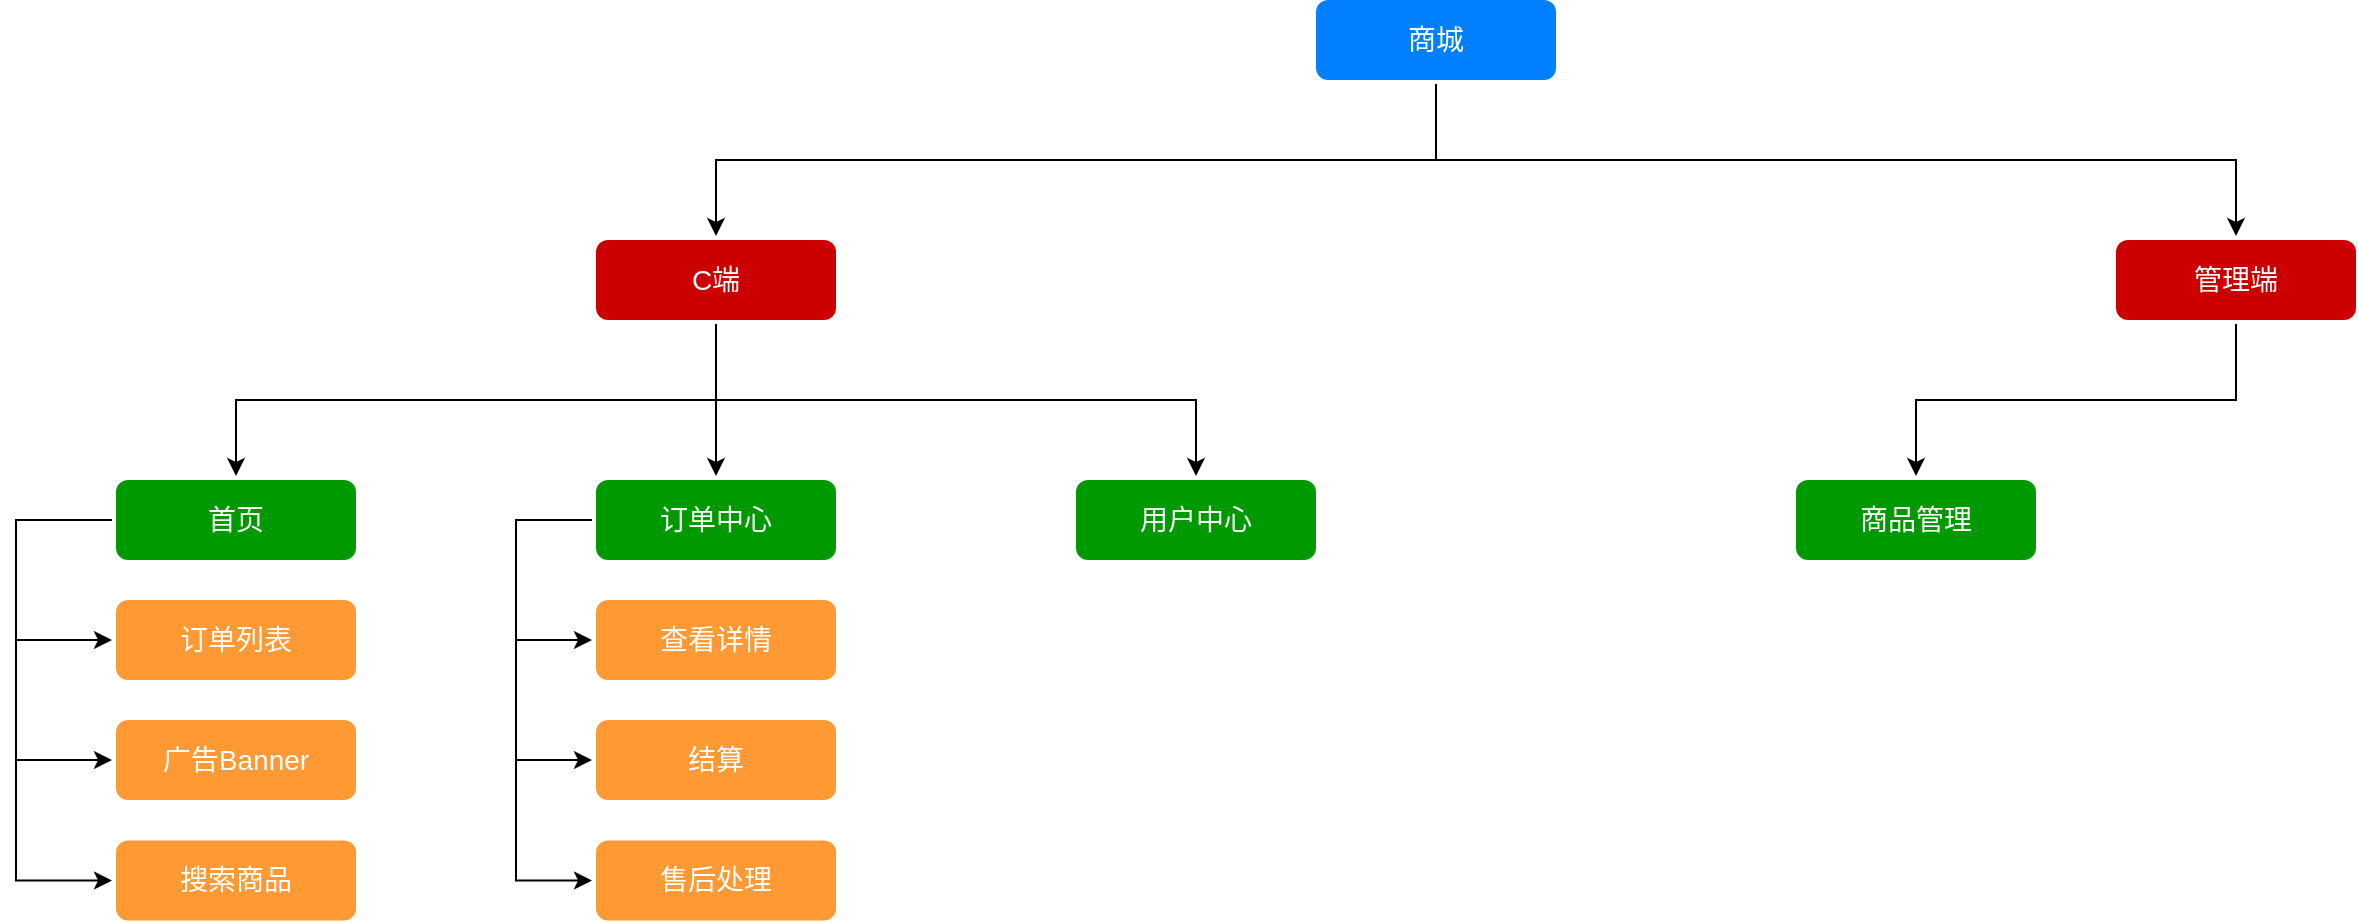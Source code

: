 <mxfile version="13.6.5" type="github">
  <diagram name="Page-1" id="2c0d36ab-eaac-3732-788b-9136903baeff">
    <mxGraphModel dx="1718" dy="935" grid="1" gridSize="10" guides="1" tooltips="1" connect="1" arrows="1" fold="1" page="1" pageScale="1.5" pageWidth="1169" pageHeight="827" background="#ffffff" math="0" shadow="0">
      <root>
        <mxCell id="0" />
        <mxCell id="1" parent="0" />
        <mxCell id="Q5sC5LlM7Lq_minIbHFJ-141" value="" style="edgeStyle=elbowEdgeStyle;rounded=0;orthogonalLoop=1;jettySize=auto;elbow=vertical;html=1;" edge="1" parent="1" source="Q5sC5LlM7Lq_minIbHFJ-123" target="Q5sC5LlM7Lq_minIbHFJ-140">
          <mxGeometry relative="1" as="geometry" />
        </mxCell>
        <mxCell id="Q5sC5LlM7Lq_minIbHFJ-143" value="" style="edgeStyle=elbowEdgeStyle;rounded=0;orthogonalLoop=1;jettySize=auto;elbow=vertical;html=1;" edge="1" parent="1" source="Q5sC5LlM7Lq_minIbHFJ-123" target="Q5sC5LlM7Lq_minIbHFJ-142">
          <mxGeometry relative="1" as="geometry" />
        </mxCell>
        <mxCell id="Q5sC5LlM7Lq_minIbHFJ-123" value="商城" style="rounded=1;whiteSpace=wrap;html=1;strokeColor=none;strokeWidth=3;perimeterSpacing=2;fontSize=14;fontColor=#FFFFFF;fillColor=#007FFF;" vertex="1" parent="1">
          <mxGeometry x="720" y="200" width="120" height="40" as="geometry" />
        </mxCell>
        <mxCell id="Q5sC5LlM7Lq_minIbHFJ-147" value="" style="edgeStyle=elbowEdgeStyle;rounded=0;orthogonalLoop=1;jettySize=auto;elbow=vertical;html=1;" edge="1" parent="1" source="Q5sC5LlM7Lq_minIbHFJ-140" target="Q5sC5LlM7Lq_minIbHFJ-146">
          <mxGeometry relative="1" as="geometry" />
        </mxCell>
        <mxCell id="Q5sC5LlM7Lq_minIbHFJ-149" value="" style="edgeStyle=elbowEdgeStyle;rounded=0;orthogonalLoop=1;jettySize=auto;elbow=vertical;html=1;" edge="1" parent="1" source="Q5sC5LlM7Lq_minIbHFJ-140" target="Q5sC5LlM7Lq_minIbHFJ-148">
          <mxGeometry relative="1" as="geometry" />
        </mxCell>
        <mxCell id="Q5sC5LlM7Lq_minIbHFJ-151" value="" style="edgeStyle=elbowEdgeStyle;rounded=0;orthogonalLoop=1;jettySize=auto;elbow=vertical;html=1;" edge="1" parent="1" source="Q5sC5LlM7Lq_minIbHFJ-140" target="Q5sC5LlM7Lq_minIbHFJ-150">
          <mxGeometry relative="1" as="geometry" />
        </mxCell>
        <mxCell id="Q5sC5LlM7Lq_minIbHFJ-140" value="C端" style="rounded=1;whiteSpace=wrap;html=1;strokeColor=none;strokeWidth=3;perimeterSpacing=2;fontSize=14;fontColor=#FFFFFF;fillColor=#CC0000;" vertex="1" parent="1">
          <mxGeometry x="360" y="320" width="120" height="40" as="geometry" />
        </mxCell>
        <mxCell id="Q5sC5LlM7Lq_minIbHFJ-153" value="" style="edgeStyle=elbowEdgeStyle;rounded=0;orthogonalLoop=1;jettySize=auto;elbow=vertical;html=1;" edge="1" parent="1" source="Q5sC5LlM7Lq_minIbHFJ-142" target="Q5sC5LlM7Lq_minIbHFJ-152">
          <mxGeometry relative="1" as="geometry" />
        </mxCell>
        <mxCell id="Q5sC5LlM7Lq_minIbHFJ-142" value="管理端" style="rounded=1;whiteSpace=wrap;html=1;strokeColor=none;strokeWidth=3;perimeterSpacing=2;fontSize=14;fontColor=#FFFFFF;fillColor=#CC0000;" vertex="1" parent="1">
          <mxGeometry x="1120" y="320" width="120" height="40" as="geometry" />
        </mxCell>
        <mxCell id="Q5sC5LlM7Lq_minIbHFJ-167" style="edgeStyle=elbowEdgeStyle;rounded=0;orthogonalLoop=1;jettySize=auto;elbow=vertical;html=1;exitX=0;exitY=0.5;exitDx=0;exitDy=0;entryX=0;entryY=0.5;entryDx=0;entryDy=0;" edge="1" parent="1" source="Q5sC5LlM7Lq_minIbHFJ-146" target="Q5sC5LlM7Lq_minIbHFJ-158">
          <mxGeometry relative="1" as="geometry">
            <Array as="points">
              <mxPoint x="70" y="520" />
              <mxPoint x="70" y="510" />
            </Array>
          </mxGeometry>
        </mxCell>
        <mxCell id="Q5sC5LlM7Lq_minIbHFJ-170" style="edgeStyle=elbowEdgeStyle;rounded=0;orthogonalLoop=1;jettySize=auto;elbow=vertical;html=1;exitX=0;exitY=0.5;exitDx=0;exitDy=0;entryX=0;entryY=0.5;entryDx=0;entryDy=0;" edge="1" parent="1" source="Q5sC5LlM7Lq_minIbHFJ-146" target="Q5sC5LlM7Lq_minIbHFJ-168">
          <mxGeometry relative="1" as="geometry">
            <Array as="points">
              <mxPoint x="70" y="520" />
            </Array>
          </mxGeometry>
        </mxCell>
        <mxCell id="Q5sC5LlM7Lq_minIbHFJ-171" style="edgeStyle=elbowEdgeStyle;rounded=0;orthogonalLoop=1;jettySize=auto;elbow=vertical;html=1;exitX=0;exitY=0.5;exitDx=0;exitDy=0;entryX=0;entryY=0.5;entryDx=0;entryDy=0;" edge="1" parent="1" source="Q5sC5LlM7Lq_minIbHFJ-146" target="Q5sC5LlM7Lq_minIbHFJ-169">
          <mxGeometry relative="1" as="geometry">
            <Array as="points">
              <mxPoint x="70" y="600" />
            </Array>
          </mxGeometry>
        </mxCell>
        <mxCell id="Q5sC5LlM7Lq_minIbHFJ-146" value="首页" style="rounded=1;whiteSpace=wrap;html=1;strokeColor=none;strokeWidth=3;perimeterSpacing=2;fontSize=14;fontColor=#FFFFFF;fillColor=#009900;" vertex="1" parent="1">
          <mxGeometry x="120" y="440" width="120" height="40" as="geometry" />
        </mxCell>
        <mxCell id="Q5sC5LlM7Lq_minIbHFJ-174" style="rounded=0;orthogonalLoop=1;jettySize=auto;html=1;exitX=0;exitY=0.5;exitDx=0;exitDy=0;entryX=0;entryY=0.5;entryDx=0;entryDy=0;edgeStyle=elbowEdgeStyle;" edge="1" parent="1" source="Q5sC5LlM7Lq_minIbHFJ-148" target="Q5sC5LlM7Lq_minIbHFJ-173">
          <mxGeometry relative="1" as="geometry">
            <Array as="points">
              <mxPoint x="320" y="490" />
            </Array>
          </mxGeometry>
        </mxCell>
        <mxCell id="Q5sC5LlM7Lq_minIbHFJ-176" style="edgeStyle=elbowEdgeStyle;rounded=0;orthogonalLoop=1;jettySize=auto;html=1;exitX=0;exitY=0.5;exitDx=0;exitDy=0;entryX=0;entryY=0.5;entryDx=0;entryDy=0;" edge="1" parent="1" source="Q5sC5LlM7Lq_minIbHFJ-148" target="Q5sC5LlM7Lq_minIbHFJ-175">
          <mxGeometry relative="1" as="geometry">
            <Array as="points">
              <mxPoint x="320" y="540" />
            </Array>
          </mxGeometry>
        </mxCell>
        <mxCell id="Q5sC5LlM7Lq_minIbHFJ-178" style="edgeStyle=elbowEdgeStyle;rounded=0;orthogonalLoop=1;jettySize=auto;html=1;exitX=0;exitY=0.5;exitDx=0;exitDy=0;entryX=0;entryY=0.5;entryDx=0;entryDy=0;" edge="1" parent="1" source="Q5sC5LlM7Lq_minIbHFJ-148" target="Q5sC5LlM7Lq_minIbHFJ-177">
          <mxGeometry relative="1" as="geometry">
            <Array as="points">
              <mxPoint x="320" y="580" />
            </Array>
          </mxGeometry>
        </mxCell>
        <mxCell id="Q5sC5LlM7Lq_minIbHFJ-148" value="订单中心" style="rounded=1;whiteSpace=wrap;html=1;strokeColor=none;strokeWidth=3;perimeterSpacing=2;fontSize=14;fontColor=#FFFFFF;fillColor=#009900;" vertex="1" parent="1">
          <mxGeometry x="360" y="440" width="120" height="40" as="geometry" />
        </mxCell>
        <mxCell id="Q5sC5LlM7Lq_minIbHFJ-150" value="用户中心" style="rounded=1;whiteSpace=wrap;html=1;strokeColor=none;strokeWidth=3;perimeterSpacing=2;fontSize=14;fontColor=#FFFFFF;fillColor=#009900;" vertex="1" parent="1">
          <mxGeometry x="600" y="440" width="120" height="40" as="geometry" />
        </mxCell>
        <mxCell id="Q5sC5LlM7Lq_minIbHFJ-152" value="商品管理" style="rounded=1;whiteSpace=wrap;html=1;strokeColor=none;strokeWidth=3;perimeterSpacing=2;fontSize=14;fontColor=#FFFFFF;fillColor=#009900;" vertex="1" parent="1">
          <mxGeometry x="960" y="440" width="120" height="40" as="geometry" />
        </mxCell>
        <mxCell id="Q5sC5LlM7Lq_minIbHFJ-158" value="订单列表" style="rounded=1;whiteSpace=wrap;html=1;strokeColor=none;strokeWidth=3;perimeterSpacing=2;fontSize=14;fontColor=#FFFFFF;fillColor=#FF9933;" vertex="1" parent="1">
          <mxGeometry x="120" y="500" width="120" height="40" as="geometry" />
        </mxCell>
        <mxCell id="Q5sC5LlM7Lq_minIbHFJ-168" value="广告Banner" style="rounded=1;whiteSpace=wrap;html=1;strokeColor=none;strokeWidth=3;perimeterSpacing=2;fontSize=14;fontColor=#FFFFFF;fillColor=#FF9933;" vertex="1" parent="1">
          <mxGeometry x="120" y="560" width="120" height="40" as="geometry" />
        </mxCell>
        <mxCell id="Q5sC5LlM7Lq_minIbHFJ-169" value="搜索商品" style="rounded=1;whiteSpace=wrap;html=1;strokeColor=none;strokeWidth=3;perimeterSpacing=2;fontSize=14;fontColor=#FFFFFF;fillColor=#FF9933;" vertex="1" parent="1">
          <mxGeometry x="120" y="620.25" width="120" height="40" as="geometry" />
        </mxCell>
        <mxCell id="Q5sC5LlM7Lq_minIbHFJ-173" value="查看详情" style="rounded=1;whiteSpace=wrap;html=1;strokeColor=none;strokeWidth=3;perimeterSpacing=2;fontSize=14;fontColor=#FFFFFF;fillColor=#FF9933;" vertex="1" parent="1">
          <mxGeometry x="360" y="500" width="120" height="40" as="geometry" />
        </mxCell>
        <mxCell id="Q5sC5LlM7Lq_minIbHFJ-175" value="结算" style="rounded=1;whiteSpace=wrap;html=1;strokeColor=none;strokeWidth=3;perimeterSpacing=2;fontSize=14;fontColor=#FFFFFF;fillColor=#FF9933;" vertex="1" parent="1">
          <mxGeometry x="360" y="560" width="120" height="40" as="geometry" />
        </mxCell>
        <mxCell id="Q5sC5LlM7Lq_minIbHFJ-177" value="售后处理" style="rounded=1;whiteSpace=wrap;html=1;strokeColor=none;strokeWidth=3;perimeterSpacing=2;fontSize=14;fontColor=#FFFFFF;fillColor=#FF9933;" vertex="1" parent="1">
          <mxGeometry x="360" y="620.25" width="120" height="40" as="geometry" />
        </mxCell>
      </root>
    </mxGraphModel>
  </diagram>
</mxfile>
